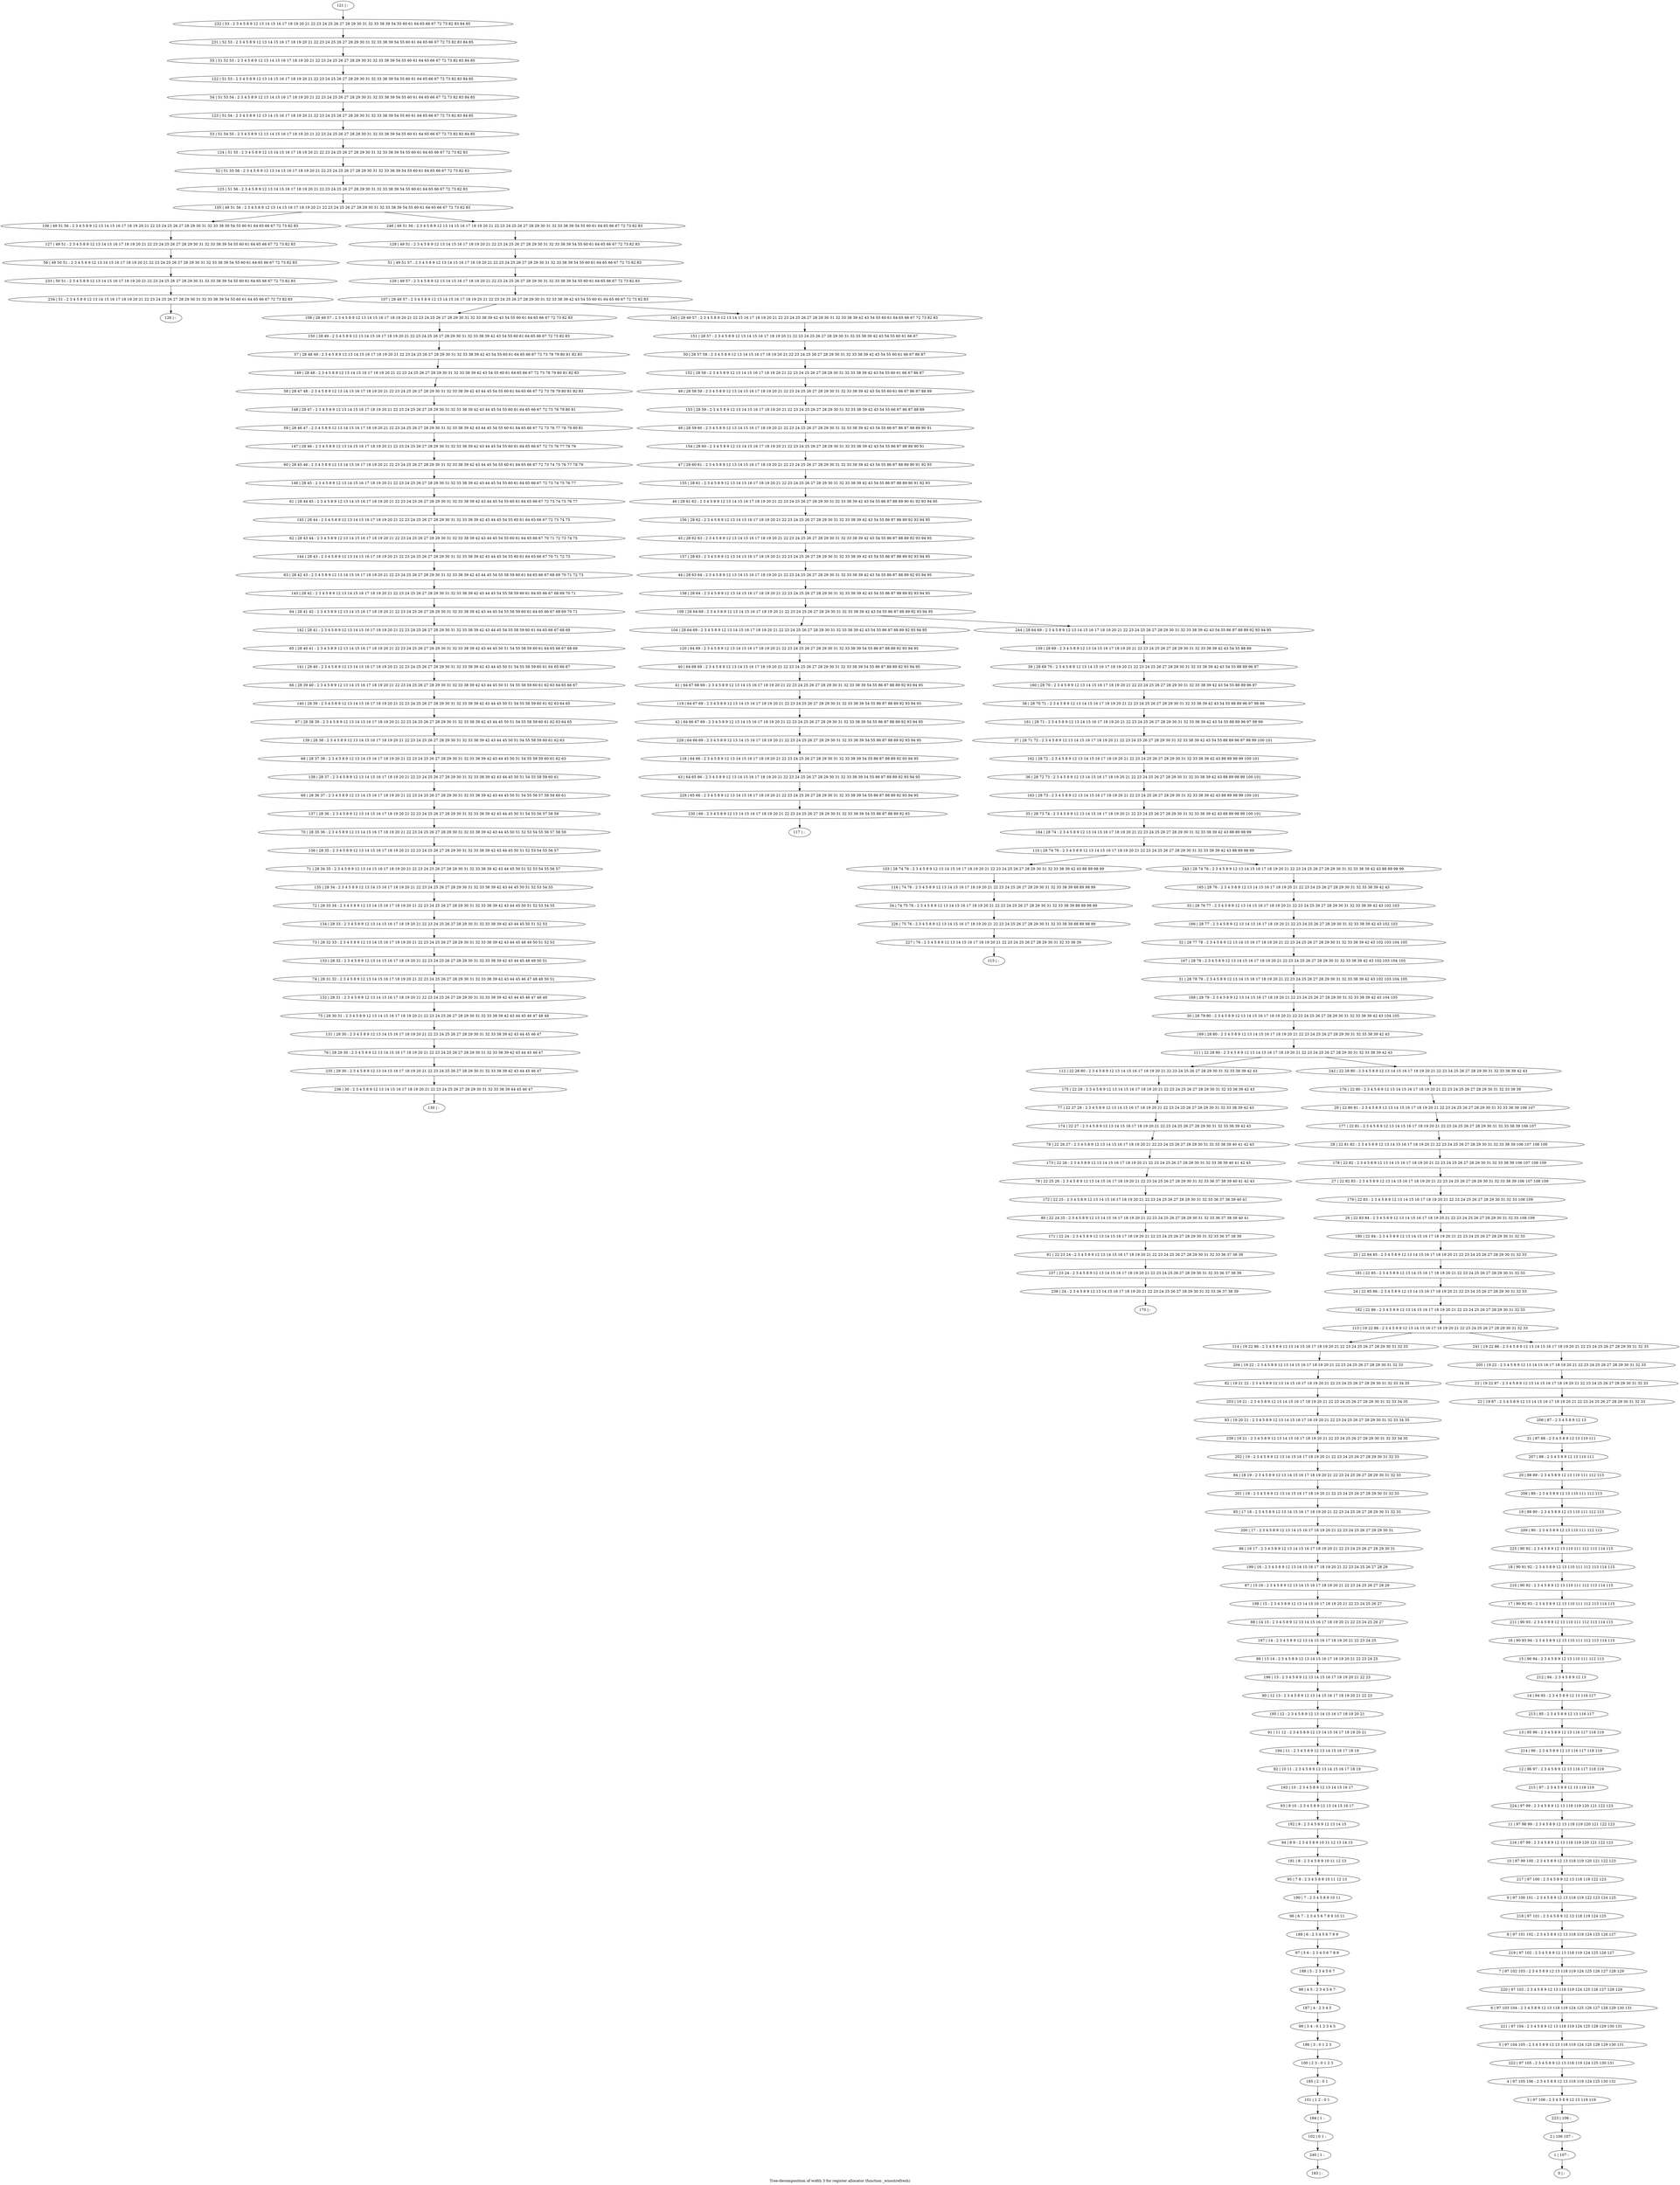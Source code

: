 digraph G {
graph [label="Tree-decomposition of width 3 for register allocator (function _wnoutrefresh)"]
0[label="0 | : "];
1[label="1 | 107 : "];
2[label="2 | 106 107 : "];
3[label="3 | 97 106 : 2 3 4 5 8 9 12 13 118 119 "];
4[label="4 | 97 105 106 : 2 3 4 5 8 9 12 13 118 119 124 125 130 131 "];
5[label="5 | 97 104 105 : 2 3 4 5 8 9 12 13 118 119 124 125 128 129 130 131 "];
6[label="6 | 97 103 104 : 2 3 4 5 8 9 12 13 118 119 124 125 126 127 128 129 130 131 "];
7[label="7 | 97 102 103 : 2 3 4 5 8 9 12 13 118 119 124 125 126 127 128 129 "];
8[label="8 | 97 101 102 : 2 3 4 5 8 9 12 13 118 119 124 125 126 127 "];
9[label="9 | 97 100 101 : 2 3 4 5 8 9 12 13 118 119 122 123 124 125 "];
10[label="10 | 97 99 100 : 2 3 4 5 8 9 12 13 118 119 120 121 122 123 "];
11[label="11 | 97 98 99 : 2 3 4 5 8 9 12 13 118 119 120 121 122 123 "];
12[label="12 | 96 97 : 2 3 4 5 8 9 12 13 116 117 118 119 "];
13[label="13 | 95 96 : 2 3 4 5 8 9 12 13 116 117 118 119 "];
14[label="14 | 94 95 : 2 3 4 5 8 9 12 13 116 117 "];
15[label="15 | 90 94 : 2 3 4 5 8 9 12 13 110 111 112 113 "];
16[label="16 | 90 93 94 : 2 3 4 5 8 9 12 13 110 111 112 113 114 115 "];
17[label="17 | 90 92 93 : 2 3 4 5 8 9 12 13 110 111 112 113 114 115 "];
18[label="18 | 90 91 92 : 2 3 4 5 8 9 12 13 110 111 112 113 114 115 "];
19[label="19 | 89 90 : 2 3 4 5 8 9 12 13 110 111 112 113 "];
20[label="20 | 88 89 : 2 3 4 5 8 9 12 13 110 111 112 113 "];
21[label="21 | 87 88 : 2 3 4 5 8 9 12 13 110 111 "];
22[label="22 | 19 87 : 2 3 4 5 8 9 12 13 14 15 16 17 18 19 20 21 22 23 24 25 26 27 28 29 30 31 32 33 "];
23[label="23 | 19 22 87 : 2 3 4 5 8 9 12 13 14 15 16 17 18 19 20 21 22 23 24 25 26 27 28 29 30 31 32 33 "];
24[label="24 | 22 85 86 : 2 3 4 5 8 9 12 13 14 15 16 17 18 19 20 21 22 23 24 25 26 27 28 29 30 31 32 33 "];
25[label="25 | 22 84 85 : 2 3 4 5 8 9 12 13 14 15 16 17 18 19 20 21 22 23 24 25 26 27 28 29 30 31 32 33 "];
26[label="26 | 22 83 84 : 2 3 4 5 8 9 12 13 14 15 16 17 18 19 20 21 22 23 24 25 26 27 28 29 30 31 32 33 108 109 "];
27[label="27 | 22 82 83 : 2 3 4 5 8 9 12 13 14 15 16 17 18 19 20 21 22 23 24 25 26 27 28 29 30 31 32 33 38 39 106 107 108 109 "];
28[label="28 | 22 81 82 : 2 3 4 5 8 9 12 13 14 15 16 17 18 19 20 21 22 23 24 25 26 27 28 29 30 31 32 33 38 39 106 107 108 109 "];
29[label="29 | 22 80 81 : 2 3 4 5 8 9 12 13 14 15 16 17 18 19 20 21 22 23 24 25 26 27 28 29 30 31 32 33 38 39 106 107 "];
30[label="30 | 28 79 80 : 2 3 4 5 8 9 12 13 14 15 16 17 18 19 20 21 22 23 24 25 26 27 28 29 30 31 32 33 38 39 42 43 104 105 "];
31[label="31 | 28 78 79 : 2 3 4 5 8 9 12 13 14 15 16 17 18 19 20 21 22 23 24 25 26 27 28 29 30 31 32 33 38 39 42 43 102 103 104 105 "];
32[label="32 | 28 77 78 : 2 3 4 5 8 9 12 13 14 15 16 17 18 19 20 21 22 23 24 25 26 27 28 29 30 31 32 33 38 39 42 43 102 103 104 105 "];
33[label="33 | 28 76 77 : 2 3 4 5 8 9 12 13 14 15 16 17 18 19 20 21 22 23 24 25 26 27 28 29 30 31 32 33 38 39 42 43 102 103 "];
34[label="34 | 74 75 76 : 2 3 4 5 8 9 12 13 14 15 16 17 18 19 20 21 22 23 24 25 26 27 28 29 30 31 32 33 38 39 88 89 98 99 "];
35[label="35 | 28 73 74 : 2 3 4 5 8 9 12 13 14 15 16 17 18 19 20 21 22 23 24 25 26 27 28 29 30 31 32 33 38 39 42 43 88 89 98 99 100 101 "];
36[label="36 | 28 72 73 : 2 3 4 5 8 9 12 13 14 15 16 17 18 19 20 21 22 23 24 25 26 27 28 29 30 31 32 33 38 39 42 43 88 89 98 99 100 101 "];
37[label="37 | 28 71 72 : 2 3 4 5 8 9 12 13 14 15 16 17 18 19 20 21 22 23 24 25 26 27 28 29 30 31 32 33 38 39 42 43 54 55 88 89 96 97 98 99 100 101 "];
38[label="38 | 28 70 71 : 2 3 4 5 8 9 12 13 14 15 16 17 18 19 20 21 22 23 24 25 26 27 28 29 30 31 32 33 38 39 42 43 54 55 88 89 96 97 98 99 "];
39[label="39 | 28 69 70 : 2 3 4 5 8 9 12 13 14 15 16 17 18 19 20 21 22 23 24 25 26 27 28 29 30 31 32 33 38 39 42 43 54 55 88 89 96 97 "];
40[label="40 | 64 68 69 : 2 3 4 5 8 9 12 13 14 15 16 17 18 19 20 21 22 23 24 25 26 27 28 29 30 31 32 33 38 39 54 55 86 87 88 89 92 93 94 95 "];
41[label="41 | 64 67 68 69 : 2 3 4 5 8 9 12 13 14 15 16 17 18 19 20 21 22 23 24 25 26 27 28 29 30 31 32 33 38 39 54 55 86 87 88 89 92 93 94 95 "];
42[label="42 | 64 66 67 69 : 2 3 4 5 8 9 12 13 14 15 16 17 18 19 20 21 22 23 24 25 26 27 28 29 30 31 32 33 38 39 54 55 86 87 88 89 92 93 94 95 "];
43[label="43 | 64 65 66 : 2 3 4 5 8 9 12 13 14 15 16 17 18 19 20 21 22 23 24 25 26 27 28 29 30 31 32 33 38 39 54 55 86 87 88 89 92 93 94 95 "];
44[label="44 | 28 63 64 : 2 3 4 5 8 9 12 13 14 15 16 17 18 19 20 21 22 23 24 25 26 27 28 29 30 31 32 33 38 39 42 43 54 55 86 87 88 89 92 93 94 95 "];
45[label="45 | 28 62 63 : 2 3 4 5 8 9 12 13 14 15 16 17 18 19 20 21 22 23 24 25 26 27 28 29 30 31 32 33 38 39 42 43 54 55 86 87 88 89 92 93 94 95 "];
46[label="46 | 28 61 62 : 2 3 4 5 8 9 12 13 14 15 16 17 18 19 20 21 22 23 24 25 26 27 28 29 30 31 32 33 38 39 42 43 54 55 86 87 88 89 90 91 92 93 94 95 "];
47[label="47 | 28 60 61 : 2 3 4 5 8 9 12 13 14 15 16 17 18 19 20 21 22 23 24 25 26 27 28 29 30 31 32 33 38 39 42 43 54 55 86 87 88 89 90 91 92 93 "];
48[label="48 | 28 59 60 : 2 3 4 5 8 9 12 13 14 15 16 17 18 19 20 21 22 23 24 25 26 27 28 29 30 31 32 33 38 39 42 43 54 55 66 67 86 87 88 89 90 91 "];
49[label="49 | 28 58 59 : 2 3 4 5 8 9 12 13 14 15 16 17 18 19 20 21 22 23 24 25 26 27 28 29 30 31 32 33 38 39 42 43 54 55 60 61 66 67 86 87 88 89 "];
50[label="50 | 28 57 58 : 2 3 4 5 8 9 12 13 14 15 16 17 18 19 20 21 22 23 24 25 26 27 28 29 30 31 32 33 38 39 42 43 54 55 60 61 66 67 86 87 "];
51[label="51 | 49 51 57 : 2 3 4 5 8 9 12 13 14 15 16 17 18 19 20 21 22 23 24 25 26 27 28 29 30 31 32 33 38 39 54 55 60 61 64 65 66 67 72 73 82 83 "];
52[label="52 | 51 55 56 : 2 3 4 5 8 9 12 13 14 15 16 17 18 19 20 21 22 23 24 25 26 27 28 29 30 31 32 33 38 39 54 55 60 61 64 65 66 67 72 73 82 83 "];
53[label="53 | 51 54 55 : 2 3 4 5 8 9 12 13 14 15 16 17 18 19 20 21 22 23 24 25 26 27 28 29 30 31 32 33 38 39 54 55 60 61 64 65 66 67 72 73 82 83 84 85 "];
54[label="54 | 51 53 54 : 2 3 4 5 8 9 12 13 14 15 16 17 18 19 20 21 22 23 24 25 26 27 28 29 30 31 32 33 38 39 54 55 60 61 64 65 66 67 72 73 82 83 84 85 "];
55[label="55 | 51 52 53 : 2 3 4 5 8 9 12 13 14 15 16 17 18 19 20 21 22 23 24 25 26 27 28 29 30 31 32 33 38 39 54 55 60 61 64 65 66 67 72 73 82 83 84 85 "];
56[label="56 | 49 50 51 : 2 3 4 5 8 9 12 13 14 15 16 17 18 19 20 21 22 23 24 25 26 27 28 29 30 31 32 33 38 39 54 55 60 61 64 65 66 67 72 73 82 83 "];
57[label="57 | 28 48 49 : 2 3 4 5 8 9 12 13 14 15 16 17 18 19 20 21 22 23 24 25 26 27 28 29 30 31 32 33 38 39 42 43 54 55 60 61 64 65 66 67 72 73 78 79 80 81 82 83 "];
58[label="58 | 28 47 48 : 2 3 4 5 8 9 12 13 14 15 16 17 18 19 20 21 22 23 24 25 26 27 28 29 30 31 32 33 38 39 42 43 44 45 54 55 60 61 64 65 66 67 72 73 78 79 80 81 82 83 "];
59[label="59 | 28 46 47 : 2 3 4 5 8 9 12 13 14 15 16 17 18 19 20 21 22 23 24 25 26 27 28 29 30 31 32 33 38 39 42 43 44 45 54 55 60 61 64 65 66 67 72 73 76 77 78 79 80 81 "];
60[label="60 | 28 45 46 : 2 3 4 5 8 9 12 13 14 15 16 17 18 19 20 21 22 23 24 25 26 27 28 29 30 31 32 33 38 39 42 43 44 45 54 55 60 61 64 65 66 67 72 73 74 75 76 77 78 79 "];
61[label="61 | 28 44 45 : 2 3 4 5 8 9 12 13 14 15 16 17 18 19 20 21 22 23 24 25 26 27 28 29 30 31 32 33 38 39 42 43 44 45 54 55 60 61 64 65 66 67 72 73 74 75 76 77 "];
62[label="62 | 28 43 44 : 2 3 4 5 8 9 12 13 14 15 16 17 18 19 20 21 22 23 24 25 26 27 28 29 30 31 32 33 38 39 42 43 44 45 54 55 60 61 64 65 66 67 70 71 72 73 74 75 "];
63[label="63 | 28 42 43 : 2 3 4 5 8 9 12 13 14 15 16 17 18 19 20 21 22 23 24 25 26 27 28 29 30 31 32 33 38 39 42 43 44 45 54 55 58 59 60 61 64 65 66 67 68 69 70 71 72 73 "];
64[label="64 | 28 41 42 : 2 3 4 5 8 9 12 13 14 15 16 17 18 19 20 21 22 23 24 25 26 27 28 29 30 31 32 33 38 39 42 43 44 45 54 55 58 59 60 61 64 65 66 67 68 69 70 71 "];
65[label="65 | 28 40 41 : 2 3 4 5 8 9 12 13 14 15 16 17 18 19 20 21 22 23 24 25 26 27 28 29 30 31 32 33 38 39 42 43 44 45 50 51 54 55 58 59 60 61 64 65 66 67 68 69 "];
66[label="66 | 28 39 40 : 2 3 4 5 8 9 12 13 14 15 16 17 18 19 20 21 22 23 24 25 26 27 28 29 30 31 32 33 38 39 42 43 44 45 50 51 54 55 58 59 60 61 62 63 64 65 66 67 "];
67[label="67 | 28 38 39 : 2 3 4 5 8 9 12 13 14 15 16 17 18 19 20 21 22 23 24 25 26 27 28 29 30 31 32 33 38 39 42 43 44 45 50 51 54 55 58 59 60 61 62 63 64 65 "];
68[label="68 | 28 37 38 : 2 3 4 5 8 9 12 13 14 15 16 17 18 19 20 21 22 23 24 25 26 27 28 29 30 31 32 33 38 39 42 43 44 45 50 51 54 55 58 59 60 61 62 63 "];
69[label="69 | 28 36 37 : 2 3 4 5 8 9 12 13 14 15 16 17 18 19 20 21 22 23 24 25 26 27 28 29 30 31 32 33 38 39 42 43 44 45 50 51 54 55 56 57 58 59 60 61 "];
70[label="70 | 28 35 36 : 2 3 4 5 8 9 12 13 14 15 16 17 18 19 20 21 22 23 24 25 26 27 28 29 30 31 32 33 38 39 42 43 44 45 50 51 52 53 54 55 56 57 58 59 "];
71[label="71 | 28 34 35 : 2 3 4 5 8 9 12 13 14 15 16 17 18 19 20 21 22 23 24 25 26 27 28 29 30 31 32 33 38 39 42 43 44 45 50 51 52 53 54 55 56 57 "];
72[label="72 | 28 33 34 : 2 3 4 5 8 9 12 13 14 15 16 17 18 19 20 21 22 23 24 25 26 27 28 29 30 31 32 33 38 39 42 43 44 45 50 51 52 53 54 55 "];
73[label="73 | 28 32 33 : 2 3 4 5 8 9 12 13 14 15 16 17 18 19 20 21 22 23 24 25 26 27 28 29 30 31 32 33 38 39 42 43 44 45 48 49 50 51 52 53 "];
74[label="74 | 28 31 32 : 2 3 4 5 8 9 12 13 14 15 16 17 18 19 20 21 22 23 24 25 26 27 28 29 30 31 32 33 38 39 42 43 44 45 46 47 48 49 50 51 "];
75[label="75 | 28 30 31 : 2 3 4 5 8 9 12 13 14 15 16 17 18 19 20 21 22 23 24 25 26 27 28 29 30 31 32 33 38 39 42 43 44 45 46 47 48 49 "];
76[label="76 | 28 29 30 : 2 3 4 5 8 9 12 13 14 15 16 17 18 19 20 21 22 23 24 25 26 27 28 29 30 31 32 33 38 39 42 43 44 45 46 47 "];
77[label="77 | 22 27 28 : 2 3 4 5 8 9 12 13 14 15 16 17 18 19 20 21 22 23 24 25 26 27 28 29 30 31 32 33 38 39 42 43 "];
78[label="78 | 22 26 27 : 2 3 4 5 8 9 12 13 14 15 16 17 18 19 20 21 22 23 24 25 26 27 28 29 30 31 32 33 38 39 40 41 42 43 "];
79[label="79 | 22 25 26 : 2 3 4 5 8 9 12 13 14 15 16 17 18 19 20 21 22 23 24 25 26 27 28 29 30 31 32 33 36 37 38 39 40 41 42 43 "];
80[label="80 | 22 24 25 : 2 3 4 5 8 9 12 13 14 15 16 17 18 19 20 21 22 23 24 25 26 27 28 29 30 31 32 33 36 37 38 39 40 41 "];
81[label="81 | 22 23 24 : 2 3 4 5 8 9 12 13 14 15 16 17 18 19 20 21 22 23 24 25 26 27 28 29 30 31 32 33 36 37 38 39 "];
82[label="82 | 19 21 22 : 2 3 4 5 8 9 12 13 14 15 16 17 18 19 20 21 22 23 24 25 26 27 28 29 30 31 32 33 34 35 "];
83[label="83 | 19 20 21 : 2 3 4 5 8 9 12 13 14 15 16 17 18 19 20 21 22 23 24 25 26 27 28 29 30 31 32 33 34 35 "];
84[label="84 | 18 19 : 2 3 4 5 8 9 12 13 14 15 16 17 18 19 20 21 22 23 24 25 26 27 28 29 30 31 32 33 "];
85[label="85 | 17 18 : 2 3 4 5 8 9 12 13 14 15 16 17 18 19 20 21 22 23 24 25 26 27 28 29 30 31 32 33 "];
86[label="86 | 16 17 : 2 3 4 5 8 9 12 13 14 15 16 17 18 19 20 21 22 23 24 25 26 27 28 29 30 31 "];
87[label="87 | 15 16 : 2 3 4 5 8 9 12 13 14 15 16 17 18 19 20 21 22 23 24 25 26 27 28 29 "];
88[label="88 | 14 15 : 2 3 4 5 8 9 12 13 14 15 16 17 18 19 20 21 22 23 24 25 26 27 "];
89[label="89 | 13 14 : 2 3 4 5 8 9 12 13 14 15 16 17 18 19 20 21 22 23 24 25 "];
90[label="90 | 12 13 : 2 3 4 5 8 9 12 13 14 15 16 17 18 19 20 21 22 23 "];
91[label="91 | 11 12 : 2 3 4 5 8 9 12 13 14 15 16 17 18 19 20 21 "];
92[label="92 | 10 11 : 2 3 4 5 8 9 12 13 14 15 16 17 18 19 "];
93[label="93 | 9 10 : 2 3 4 5 8 9 12 13 14 15 16 17 "];
94[label="94 | 8 9 : 2 3 4 5 8 9 10 11 12 13 14 15 "];
95[label="95 | 7 8 : 2 3 4 5 8 9 10 11 12 13 "];
96[label="96 | 6 7 : 2 3 4 5 6 7 8 9 10 11 "];
97[label="97 | 5 6 : 2 3 4 5 6 7 8 9 "];
98[label="98 | 4 5 : 2 3 4 5 6 7 "];
99[label="99 | 3 4 : 0 1 2 3 4 5 "];
100[label="100 | 2 3 : 0 1 2 3 "];
101[label="101 | 1 2 : 0 1 "];
102[label="102 | 0 1 : "];
103[label="103 | 28 74 76 : 2 3 4 5 8 9 12 13 14 15 16 17 18 19 20 21 22 23 24 25 26 27 28 29 30 31 32 33 38 39 42 43 88 89 98 99 "];
104[label="104 | 28 64 69 : 2 3 4 5 8 9 12 13 14 15 16 17 18 19 20 21 22 23 24 25 26 27 28 29 30 31 32 33 38 39 42 43 54 55 86 87 88 89 92 93 94 95 "];
105[label="105 | 49 51 56 : 2 3 4 5 8 9 12 13 14 15 16 17 18 19 20 21 22 23 24 25 26 27 28 29 30 31 32 33 38 39 54 55 60 61 64 65 66 67 72 73 82 83 "];
106[label="106 | 49 51 56 : 2 3 4 5 8 9 12 13 14 15 16 17 18 19 20 21 22 23 24 25 26 27 28 29 30 31 32 33 38 39 54 55 60 61 64 65 66 67 72 73 82 83 "];
107[label="107 | 28 49 57 : 2 3 4 5 8 9 12 13 14 15 16 17 18 19 20 21 22 23 24 25 26 27 28 29 30 31 32 33 38 39 42 43 54 55 60 61 64 65 66 67 72 73 82 83 "];
108[label="108 | 28 49 57 : 2 3 4 5 8 9 12 13 14 15 16 17 18 19 20 21 22 23 24 25 26 27 28 29 30 31 32 33 38 39 42 43 54 55 60 61 64 65 66 67 72 73 82 83 "];
109[label="109 | 28 64 69 : 2 3 4 5 8 9 12 13 14 15 16 17 18 19 20 21 22 23 24 25 26 27 28 29 30 31 32 33 38 39 42 43 54 55 86 87 88 89 92 93 94 95 "];
110[label="110 | 28 74 76 : 2 3 4 5 8 9 12 13 14 15 16 17 18 19 20 21 22 23 24 25 26 27 28 29 30 31 32 33 38 39 42 43 88 89 98 99 "];
111[label="111 | 22 28 80 : 2 3 4 5 8 9 12 13 14 15 16 17 18 19 20 21 22 23 24 25 26 27 28 29 30 31 32 33 38 39 42 43 "];
112[label="112 | 22 28 80 : 2 3 4 5 8 9 12 13 14 15 16 17 18 19 20 21 22 23 24 25 26 27 28 29 30 31 32 33 38 39 42 43 "];
113[label="113 | 19 22 86 : 2 3 4 5 8 9 12 13 14 15 16 17 18 19 20 21 22 23 24 25 26 27 28 29 30 31 32 33 "];
114[label="114 | 19 22 86 : 2 3 4 5 8 9 12 13 14 15 16 17 18 19 20 21 22 23 24 25 26 27 28 29 30 31 32 33 "];
115[label="115 | : "];
116[label="116 | 74 76 : 2 3 4 5 8 9 12 13 14 15 16 17 18 19 20 21 22 23 24 25 26 27 28 29 30 31 32 33 38 39 88 89 98 99 "];
117[label="117 | : "];
118[label="118 | 64 66 : 2 3 4 5 8 9 12 13 14 15 16 17 18 19 20 21 22 23 24 25 26 27 28 29 30 31 32 33 38 39 54 55 86 87 88 89 92 93 94 95 "];
119[label="119 | 64 67 69 : 2 3 4 5 8 9 12 13 14 15 16 17 18 19 20 21 22 23 24 25 26 27 28 29 30 31 32 33 38 39 54 55 86 87 88 89 92 93 94 95 "];
120[label="120 | 64 69 : 2 3 4 5 8 9 12 13 14 15 16 17 18 19 20 21 22 23 24 25 26 27 28 29 30 31 32 33 38 39 54 55 86 87 88 89 92 93 94 95 "];
121[label="121 | : "];
122[label="122 | 51 53 : 2 3 4 5 8 9 12 13 14 15 16 17 18 19 20 21 22 23 24 25 26 27 28 29 30 31 32 33 38 39 54 55 60 61 64 65 66 67 72 73 82 83 84 85 "];
123[label="123 | 51 54 : 2 3 4 5 8 9 12 13 14 15 16 17 18 19 20 21 22 23 24 25 26 27 28 29 30 31 32 33 38 39 54 55 60 61 64 65 66 67 72 73 82 83 84 85 "];
124[label="124 | 51 55 : 2 3 4 5 8 9 12 13 14 15 16 17 18 19 20 21 22 23 24 25 26 27 28 29 30 31 32 33 38 39 54 55 60 61 64 65 66 67 72 73 82 83 "];
125[label="125 | 51 56 : 2 3 4 5 8 9 12 13 14 15 16 17 18 19 20 21 22 23 24 25 26 27 28 29 30 31 32 33 38 39 54 55 60 61 64 65 66 67 72 73 82 83 "];
126[label="126 | : "];
127[label="127 | 49 51 : 2 3 4 5 8 9 12 13 14 15 16 17 18 19 20 21 22 23 24 25 26 27 28 29 30 31 32 33 38 39 54 55 60 61 64 65 66 67 72 73 82 83 "];
128[label="128 | 49 51 : 2 3 4 5 8 9 12 13 14 15 16 17 18 19 20 21 22 23 24 25 26 27 28 29 30 31 32 33 38 39 54 55 60 61 64 65 66 67 72 73 82 83 "];
129[label="129 | 49 57 : 2 3 4 5 8 9 12 13 14 15 16 17 18 19 20 21 22 23 24 25 26 27 28 29 30 31 32 33 38 39 54 55 60 61 64 65 66 67 72 73 82 83 "];
130[label="130 | : "];
131[label="131 | 28 30 : 2 3 4 5 8 9 12 13 14 15 16 17 18 19 20 21 22 23 24 25 26 27 28 29 30 31 32 33 38 39 42 43 44 45 46 47 "];
132[label="132 | 28 31 : 2 3 4 5 8 9 12 13 14 15 16 17 18 19 20 21 22 23 24 25 26 27 28 29 30 31 32 33 38 39 42 43 44 45 46 47 48 49 "];
133[label="133 | 28 32 : 2 3 4 5 8 9 12 13 14 15 16 17 18 19 20 21 22 23 24 25 26 27 28 29 30 31 32 33 38 39 42 43 44 45 48 49 50 51 "];
134[label="134 | 28 33 : 2 3 4 5 8 9 12 13 14 15 16 17 18 19 20 21 22 23 24 25 26 27 28 29 30 31 32 33 38 39 42 43 44 45 50 51 52 53 "];
135[label="135 | 28 34 : 2 3 4 5 8 9 12 13 14 15 16 17 18 19 20 21 22 23 24 25 26 27 28 29 30 31 32 33 38 39 42 43 44 45 50 51 52 53 54 55 "];
136[label="136 | 28 35 : 2 3 4 5 8 9 12 13 14 15 16 17 18 19 20 21 22 23 24 25 26 27 28 29 30 31 32 33 38 39 42 43 44 45 50 51 52 53 54 55 56 57 "];
137[label="137 | 28 36 : 2 3 4 5 8 9 12 13 14 15 16 17 18 19 20 21 22 23 24 25 26 27 28 29 30 31 32 33 38 39 42 43 44 45 50 51 54 55 56 57 58 59 "];
138[label="138 | 28 37 : 2 3 4 5 8 9 12 13 14 15 16 17 18 19 20 21 22 23 24 25 26 27 28 29 30 31 32 33 38 39 42 43 44 45 50 51 54 55 58 59 60 61 "];
139[label="139 | 28 38 : 2 3 4 5 8 9 12 13 14 15 16 17 18 19 20 21 22 23 24 25 26 27 28 29 30 31 32 33 38 39 42 43 44 45 50 51 54 55 58 59 60 61 62 63 "];
140[label="140 | 28 39 : 2 3 4 5 8 9 12 13 14 15 16 17 18 19 20 21 22 23 24 25 26 27 28 29 30 31 32 33 38 39 42 43 44 45 50 51 54 55 58 59 60 61 62 63 64 65 "];
141[label="141 | 28 40 : 2 3 4 5 8 9 12 13 14 15 16 17 18 19 20 21 22 23 24 25 26 27 28 29 30 31 32 33 38 39 42 43 44 45 50 51 54 55 58 59 60 61 64 65 66 67 "];
142[label="142 | 28 41 : 2 3 4 5 8 9 12 13 14 15 16 17 18 19 20 21 22 23 24 25 26 27 28 29 30 31 32 33 38 39 42 43 44 45 54 55 58 59 60 61 64 65 66 67 68 69 "];
143[label="143 | 28 42 : 2 3 4 5 8 9 12 13 14 15 16 17 18 19 20 21 22 23 24 25 26 27 28 29 30 31 32 33 38 39 42 43 44 45 54 55 58 59 60 61 64 65 66 67 68 69 70 71 "];
144[label="144 | 28 43 : 2 3 4 5 8 9 12 13 14 15 16 17 18 19 20 21 22 23 24 25 26 27 28 29 30 31 32 33 38 39 42 43 44 45 54 55 60 61 64 65 66 67 70 71 72 73 "];
145[label="145 | 28 44 : 2 3 4 5 8 9 12 13 14 15 16 17 18 19 20 21 22 23 24 25 26 27 28 29 30 31 32 33 38 39 42 43 44 45 54 55 60 61 64 65 66 67 72 73 74 75 "];
146[label="146 | 28 45 : 2 3 4 5 8 9 12 13 14 15 16 17 18 19 20 21 22 23 24 25 26 27 28 29 30 31 32 33 38 39 42 43 44 45 54 55 60 61 64 65 66 67 72 73 74 75 76 77 "];
147[label="147 | 28 46 : 2 3 4 5 8 9 12 13 14 15 16 17 18 19 20 21 22 23 24 25 26 27 28 29 30 31 32 33 38 39 42 43 44 45 54 55 60 61 64 65 66 67 72 73 76 77 78 79 "];
148[label="148 | 28 47 : 2 3 4 5 8 9 12 13 14 15 16 17 18 19 20 21 22 23 24 25 26 27 28 29 30 31 32 33 38 39 42 43 44 45 54 55 60 61 64 65 66 67 72 73 78 79 80 81 "];
149[label="149 | 28 48 : 2 3 4 5 8 9 12 13 14 15 16 17 18 19 20 21 22 23 24 25 26 27 28 29 30 31 32 33 38 39 42 43 54 55 60 61 64 65 66 67 72 73 78 79 80 81 82 83 "];
150[label="150 | 28 49 : 2 3 4 5 8 9 12 13 14 15 16 17 18 19 20 21 22 23 24 25 26 27 28 29 30 31 32 33 38 39 42 43 54 55 60 61 64 65 66 67 72 73 82 83 "];
151[label="151 | 28 57 : 2 3 4 5 8 9 12 13 14 15 16 17 18 19 20 21 22 23 24 25 26 27 28 29 30 31 32 33 38 39 42 43 54 55 60 61 66 67 "];
152[label="152 | 28 58 : 2 3 4 5 8 9 12 13 14 15 16 17 18 19 20 21 22 23 24 25 26 27 28 29 30 31 32 33 38 39 42 43 54 55 60 61 66 67 86 87 "];
153[label="153 | 28 59 : 2 3 4 5 8 9 12 13 14 15 16 17 18 19 20 21 22 23 24 25 26 27 28 29 30 31 32 33 38 39 42 43 54 55 66 67 86 87 88 89 "];
154[label="154 | 28 60 : 2 3 4 5 8 9 12 13 14 15 16 17 18 19 20 21 22 23 24 25 26 27 28 29 30 31 32 33 38 39 42 43 54 55 86 87 88 89 90 91 "];
155[label="155 | 28 61 : 2 3 4 5 8 9 12 13 14 15 16 17 18 19 20 21 22 23 24 25 26 27 28 29 30 31 32 33 38 39 42 43 54 55 86 87 88 89 90 91 92 93 "];
156[label="156 | 28 62 : 2 3 4 5 8 9 12 13 14 15 16 17 18 19 20 21 22 23 24 25 26 27 28 29 30 31 32 33 38 39 42 43 54 55 86 87 88 89 92 93 94 95 "];
157[label="157 | 28 63 : 2 3 4 5 8 9 12 13 14 15 16 17 18 19 20 21 22 23 24 25 26 27 28 29 30 31 32 33 38 39 42 43 54 55 86 87 88 89 92 93 94 95 "];
158[label="158 | 28 64 : 2 3 4 5 8 9 12 13 14 15 16 17 18 19 20 21 22 23 24 25 26 27 28 29 30 31 32 33 38 39 42 43 54 55 86 87 88 89 92 93 94 95 "];
159[label="159 | 28 69 : 2 3 4 5 8 9 12 13 14 15 16 17 18 19 20 21 22 23 24 25 26 27 28 29 30 31 32 33 38 39 42 43 54 55 88 89 "];
160[label="160 | 28 70 : 2 3 4 5 8 9 12 13 14 15 16 17 18 19 20 21 22 23 24 25 26 27 28 29 30 31 32 33 38 39 42 43 54 55 88 89 96 97 "];
161[label="161 | 28 71 : 2 3 4 5 8 9 12 13 14 15 16 17 18 19 20 21 22 23 24 25 26 27 28 29 30 31 32 33 38 39 42 43 54 55 88 89 96 97 98 99 "];
162[label="162 | 28 72 : 2 3 4 5 8 9 12 13 14 15 16 17 18 19 20 21 22 23 24 25 26 27 28 29 30 31 32 33 38 39 42 43 88 89 98 99 100 101 "];
163[label="163 | 28 73 : 2 3 4 5 8 9 12 13 14 15 16 17 18 19 20 21 22 23 24 25 26 27 28 29 30 31 32 33 38 39 42 43 88 89 98 99 100 101 "];
164[label="164 | 28 74 : 2 3 4 5 8 9 12 13 14 15 16 17 18 19 20 21 22 23 24 25 26 27 28 29 30 31 32 33 38 39 42 43 88 89 98 99 "];
165[label="165 | 28 76 : 2 3 4 5 8 9 12 13 14 15 16 17 18 19 20 21 22 23 24 25 26 27 28 29 30 31 32 33 38 39 42 43 "];
166[label="166 | 28 77 : 2 3 4 5 8 9 12 13 14 15 16 17 18 19 20 21 22 23 24 25 26 27 28 29 30 31 32 33 38 39 42 43 102 103 "];
167[label="167 | 28 78 : 2 3 4 5 8 9 12 13 14 15 16 17 18 19 20 21 22 23 24 25 26 27 28 29 30 31 32 33 38 39 42 43 102 103 104 105 "];
168[label="168 | 28 79 : 2 3 4 5 8 9 12 13 14 15 16 17 18 19 20 21 22 23 24 25 26 27 28 29 30 31 32 33 38 39 42 43 104 105 "];
169[label="169 | 28 80 : 2 3 4 5 8 9 12 13 14 15 16 17 18 19 20 21 22 23 24 25 26 27 28 29 30 31 32 33 38 39 42 43 "];
170[label="170 | : "];
171[label="171 | 22 24 : 2 3 4 5 8 9 12 13 14 15 16 17 18 19 20 21 22 23 24 25 26 27 28 29 30 31 32 33 36 37 38 39 "];
172[label="172 | 22 25 : 2 3 4 5 8 9 12 13 14 15 16 17 18 19 20 21 22 23 24 25 26 27 28 29 30 31 32 33 36 37 38 39 40 41 "];
173[label="173 | 22 26 : 2 3 4 5 8 9 12 13 14 15 16 17 18 19 20 21 22 23 24 25 26 27 28 29 30 31 32 33 38 39 40 41 42 43 "];
174[label="174 | 22 27 : 2 3 4 5 8 9 12 13 14 15 16 17 18 19 20 21 22 23 24 25 26 27 28 29 30 31 32 33 38 39 42 43 "];
175[label="175 | 22 28 : 2 3 4 5 8 9 12 13 14 15 16 17 18 19 20 21 22 23 24 25 26 27 28 29 30 31 32 33 38 39 42 43 "];
176[label="176 | 22 80 : 2 3 4 5 8 9 12 13 14 15 16 17 18 19 20 21 22 23 24 25 26 27 28 29 30 31 32 33 38 39 "];
177[label="177 | 22 81 : 2 3 4 5 8 9 12 13 14 15 16 17 18 19 20 21 22 23 24 25 26 27 28 29 30 31 32 33 38 39 106 107 "];
178[label="178 | 22 82 : 2 3 4 5 8 9 12 13 14 15 16 17 18 19 20 21 22 23 24 25 26 27 28 29 30 31 32 33 38 39 106 107 108 109 "];
179[label="179 | 22 83 : 2 3 4 5 8 9 12 13 14 15 16 17 18 19 20 21 22 23 24 25 26 27 28 29 30 31 32 33 108 109 "];
180[label="180 | 22 84 : 2 3 4 5 8 9 12 13 14 15 16 17 18 19 20 21 22 23 24 25 26 27 28 29 30 31 32 33 "];
181[label="181 | 22 85 : 2 3 4 5 8 9 12 13 14 15 16 17 18 19 20 21 22 23 24 25 26 27 28 29 30 31 32 33 "];
182[label="182 | 22 86 : 2 3 4 5 8 9 12 13 14 15 16 17 18 19 20 21 22 23 24 25 26 27 28 29 30 31 32 33 "];
183[label="183 | : "];
184[label="184 | 1 : "];
185[label="185 | 2 : 0 1 "];
186[label="186 | 3 : 0 1 2 3 "];
187[label="187 | 4 : 2 3 4 5 "];
188[label="188 | 5 : 2 3 4 5 6 7 "];
189[label="189 | 6 : 2 3 4 5 6 7 8 9 "];
190[label="190 | 7 : 2 3 4 5 8 9 10 11 "];
191[label="191 | 8 : 2 3 4 5 8 9 10 11 12 13 "];
192[label="192 | 9 : 2 3 4 5 8 9 12 13 14 15 "];
193[label="193 | 10 : 2 3 4 5 8 9 12 13 14 15 16 17 "];
194[label="194 | 11 : 2 3 4 5 8 9 12 13 14 15 16 17 18 19 "];
195[label="195 | 12 : 2 3 4 5 8 9 12 13 14 15 16 17 18 19 20 21 "];
196[label="196 | 13 : 2 3 4 5 8 9 12 13 14 15 16 17 18 19 20 21 22 23 "];
197[label="197 | 14 : 2 3 4 5 8 9 12 13 14 15 16 17 18 19 20 21 22 23 24 25 "];
198[label="198 | 15 : 2 3 4 5 8 9 12 13 14 15 16 17 18 19 20 21 22 23 24 25 26 27 "];
199[label="199 | 16 : 2 3 4 5 8 9 12 13 14 15 16 17 18 19 20 21 22 23 24 25 26 27 28 29 "];
200[label="200 | 17 : 2 3 4 5 8 9 12 13 14 15 16 17 18 19 20 21 22 23 24 25 26 27 28 29 30 31 "];
201[label="201 | 18 : 2 3 4 5 8 9 12 13 14 15 16 17 18 19 20 21 22 23 24 25 26 27 28 29 30 31 32 33 "];
202[label="202 | 19 : 2 3 4 5 8 9 12 13 14 15 16 17 18 19 20 21 22 23 24 25 26 27 28 29 30 31 32 33 "];
203[label="203 | 19 21 : 2 3 4 5 8 9 12 13 14 15 16 17 18 19 20 21 22 23 24 25 26 27 28 29 30 31 32 33 34 35 "];
204[label="204 | 19 22 : 2 3 4 5 8 9 12 13 14 15 16 17 18 19 20 21 22 23 24 25 26 27 28 29 30 31 32 33 "];
205[label="205 | 19 22 : 2 3 4 5 8 9 12 13 14 15 16 17 18 19 20 21 22 23 24 25 26 27 28 29 30 31 32 33 "];
206[label="206 | 87 : 2 3 4 5 8 9 12 13 "];
207[label="207 | 88 : 2 3 4 5 8 9 12 13 110 111 "];
208[label="208 | 89 : 2 3 4 5 8 9 12 13 110 111 112 113 "];
209[label="209 | 90 : 2 3 4 5 8 9 12 13 110 111 112 113 "];
210[label="210 | 90 92 : 2 3 4 5 8 9 12 13 110 111 112 113 114 115 "];
211[label="211 | 90 93 : 2 3 4 5 8 9 12 13 110 111 112 113 114 115 "];
212[label="212 | 94 : 2 3 4 5 8 9 12 13 "];
213[label="213 | 95 : 2 3 4 5 8 9 12 13 116 117 "];
214[label="214 | 96 : 2 3 4 5 8 9 12 13 116 117 118 119 "];
215[label="215 | 97 : 2 3 4 5 8 9 12 13 118 119 "];
216[label="216 | 97 99 : 2 3 4 5 8 9 12 13 118 119 120 121 122 123 "];
217[label="217 | 97 100 : 2 3 4 5 8 9 12 13 118 119 122 123 "];
218[label="218 | 97 101 : 2 3 4 5 8 9 12 13 118 119 124 125 "];
219[label="219 | 97 102 : 2 3 4 5 8 9 12 13 118 119 124 125 126 127 "];
220[label="220 | 97 103 : 2 3 4 5 8 9 12 13 118 119 124 125 126 127 128 129 "];
221[label="221 | 97 104 : 2 3 4 5 8 9 12 13 118 119 124 125 128 129 130 131 "];
222[label="222 | 97 105 : 2 3 4 5 8 9 12 13 118 119 124 125 130 131 "];
223[label="223 | 106 : "];
224[label="224 | 97 99 : 2 3 4 5 8 9 12 13 118 119 120 121 122 123 "];
225[label="225 | 90 92 : 2 3 4 5 8 9 12 13 110 111 112 113 114 115 "];
226[label="226 | 75 76 : 2 3 4 5 8 9 12 13 14 15 16 17 18 19 20 21 22 23 24 25 26 27 28 29 30 31 32 33 38 39 88 89 98 99 "];
227[label="227 | 76 : 2 3 4 5 8 9 12 13 14 15 16 17 18 19 20 21 22 23 24 25 26 27 28 29 30 31 32 33 38 39 "];
228[label="228 | 64 66 69 : 2 3 4 5 8 9 12 13 14 15 16 17 18 19 20 21 22 23 24 25 26 27 28 29 30 31 32 33 38 39 54 55 86 87 88 89 92 93 94 95 "];
229[label="229 | 65 66 : 2 3 4 5 8 9 12 13 14 15 16 17 18 19 20 21 22 23 24 25 26 27 28 29 30 31 32 33 38 39 54 55 86 87 88 89 92 93 94 95 "];
230[label="230 | 66 : 2 3 4 5 8 9 12 13 14 15 16 17 18 19 20 21 22 23 24 25 26 27 28 29 30 31 32 33 38 39 54 55 86 87 88 89 92 93 "];
231[label="231 | 52 53 : 2 3 4 5 8 9 12 13 14 15 16 17 18 19 20 21 22 23 24 25 26 27 28 29 30 31 32 33 38 39 54 55 60 61 64 65 66 67 72 73 82 83 84 85 "];
232[label="232 | 53 : 2 3 4 5 8 9 12 13 14 15 16 17 18 19 20 21 22 23 24 25 26 27 28 29 30 31 32 33 38 39 54 55 60 61 64 65 66 67 72 73 82 83 84 85 "];
233[label="233 | 50 51 : 2 3 4 5 8 9 12 13 14 15 16 17 18 19 20 21 22 23 24 25 26 27 28 29 30 31 32 33 38 39 54 55 60 61 64 65 66 67 72 73 82 83 "];
234[label="234 | 51 : 2 3 4 5 8 9 12 13 14 15 16 17 18 19 20 21 22 23 24 25 26 27 28 29 30 31 32 33 38 39 54 55 60 61 64 65 66 67 72 73 82 83 "];
235[label="235 | 29 30 : 2 3 4 5 8 9 12 13 14 15 16 17 18 19 20 21 22 23 24 25 26 27 28 29 30 31 32 33 38 39 42 43 44 45 46 47 "];
236[label="236 | 30 : 2 3 4 5 8 9 12 13 14 15 16 17 18 19 20 21 22 23 24 25 26 27 28 29 30 31 32 33 38 39 44 45 46 47 "];
237[label="237 | 23 24 : 2 3 4 5 8 9 12 13 14 15 16 17 18 19 20 21 22 23 24 25 26 27 28 29 30 31 32 33 36 37 38 39 "];
238[label="238 | 24 : 2 3 4 5 8 9 12 13 14 15 16 17 18 19 20 21 22 23 24 25 26 27 28 29 30 31 32 33 36 37 38 39 "];
239[label="239 | 19 21 : 2 3 4 5 8 9 12 13 14 15 16 17 18 19 20 21 22 23 24 25 26 27 28 29 30 31 32 33 34 35 "];
240[label="240 | 1 : "];
241[label="241 | 19 22 86 : 2 3 4 5 8 9 12 13 14 15 16 17 18 19 20 21 22 23 24 25 26 27 28 29 30 31 32 33 "];
242[label="242 | 22 28 80 : 2 3 4 5 8 9 12 13 14 15 16 17 18 19 20 21 22 23 24 25 26 27 28 29 30 31 32 33 38 39 42 43 "];
243[label="243 | 28 74 76 : 2 3 4 5 8 9 12 13 14 15 16 17 18 19 20 21 22 23 24 25 26 27 28 29 30 31 32 33 38 39 42 43 88 89 98 99 "];
244[label="244 | 28 64 69 : 2 3 4 5 8 9 12 13 14 15 16 17 18 19 20 21 22 23 24 25 26 27 28 29 30 31 32 33 38 39 42 43 54 55 86 87 88 89 92 93 94 95 "];
245[label="245 | 28 49 57 : 2 3 4 5 8 9 12 13 14 15 16 17 18 19 20 21 22 23 24 25 26 27 28 29 30 31 32 33 38 39 42 43 54 55 60 61 64 65 66 67 72 73 82 83 "];
246[label="246 | 49 51 56 : 2 3 4 5 8 9 12 13 14 15 16 17 18 19 20 21 22 23 24 25 26 27 28 29 30 31 32 33 38 39 54 55 60 61 64 65 66 67 72 73 82 83 "];
40->41 ;
116->34 ;
103->116 ;
118->43 ;
119->42 ;
41->119 ;
120->40 ;
104->120 ;
127->56 ;
106->127 ;
131->76 ;
75->131 ;
132->75 ;
74->132 ;
133->74 ;
73->133 ;
134->73 ;
72->134 ;
135->72 ;
71->135 ;
136->71 ;
70->136 ;
137->70 ;
69->137 ;
138->69 ;
68->138 ;
139->68 ;
67->139 ;
140->67 ;
66->140 ;
141->66 ;
65->141 ;
142->65 ;
64->142 ;
143->64 ;
63->143 ;
144->63 ;
62->144 ;
145->62 ;
61->145 ;
146->61 ;
60->146 ;
147->60 ;
59->147 ;
148->59 ;
58->148 ;
149->58 ;
57->149 ;
150->57 ;
108->150 ;
171->81 ;
80->171 ;
172->80 ;
79->172 ;
173->79 ;
78->173 ;
174->78 ;
77->174 ;
175->77 ;
112->175 ;
184->102 ;
101->184 ;
185->101 ;
100->185 ;
186->100 ;
99->186 ;
187->99 ;
98->187 ;
188->98 ;
97->188 ;
189->97 ;
96->189 ;
190->96 ;
95->190 ;
191->95 ;
94->191 ;
192->94 ;
93->192 ;
193->93 ;
92->193 ;
194->92 ;
91->194 ;
195->91 ;
90->195 ;
196->90 ;
89->196 ;
197->89 ;
88->197 ;
198->88 ;
87->198 ;
199->87 ;
86->199 ;
200->86 ;
85->200 ;
201->85 ;
84->201 ;
202->84 ;
203->83 ;
82->203 ;
204->82 ;
114->204 ;
34->226 ;
227->115 ;
226->227 ;
228->118 ;
42->228 ;
43->229 ;
230->117 ;
229->230 ;
56->233 ;
234->126 ;
233->234 ;
76->235 ;
236->130 ;
235->236 ;
81->237 ;
238->170 ;
237->238 ;
239->202 ;
83->239 ;
240->183 ;
102->240 ;
121->232 ;
232->231 ;
231->55 ;
55->122 ;
122->54 ;
54->123 ;
123->53 ;
53->124 ;
124->52 ;
52->125 ;
125->105 ;
128->51 ;
51->129 ;
129->107 ;
151->50 ;
50->152 ;
152->49 ;
49->153 ;
153->48 ;
48->154 ;
154->47 ;
47->155 ;
155->46 ;
46->156 ;
156->45 ;
45->157 ;
157->44 ;
44->158 ;
158->109 ;
159->39 ;
39->160 ;
160->38 ;
38->161 ;
161->37 ;
37->162 ;
162->36 ;
36->163 ;
163->35 ;
35->164 ;
164->110 ;
165->33 ;
33->166 ;
166->32 ;
32->167 ;
167->31 ;
31->168 ;
168->30 ;
30->169 ;
169->111 ;
176->29 ;
29->177 ;
177->28 ;
28->178 ;
178->27 ;
27->179 ;
179->26 ;
26->180 ;
180->25 ;
25->181 ;
181->24 ;
24->182 ;
182->113 ;
205->23 ;
23->22 ;
22->206 ;
206->21 ;
21->207 ;
207->20 ;
20->208 ;
208->19 ;
19->209 ;
209->225 ;
225->18 ;
18->210 ;
210->17 ;
17->211 ;
211->16 ;
16->15 ;
15->212 ;
212->14 ;
14->213 ;
213->13 ;
13->214 ;
214->12 ;
12->215 ;
215->224 ;
224->11 ;
11->216 ;
216->10 ;
10->217 ;
217->9 ;
9->218 ;
218->8 ;
8->219 ;
219->7 ;
7->220 ;
220->6 ;
6->221 ;
221->5 ;
5->222 ;
222->4 ;
4->3 ;
3->223 ;
223->2 ;
2->1 ;
1->0 ;
241->205 ;
242->176 ;
243->165 ;
244->159 ;
245->151 ;
246->128 ;
113->114 ;
113->241 ;
111->112 ;
111->242 ;
110->103 ;
110->243 ;
109->104 ;
109->244 ;
107->108 ;
107->245 ;
105->106 ;
105->246 ;
}
